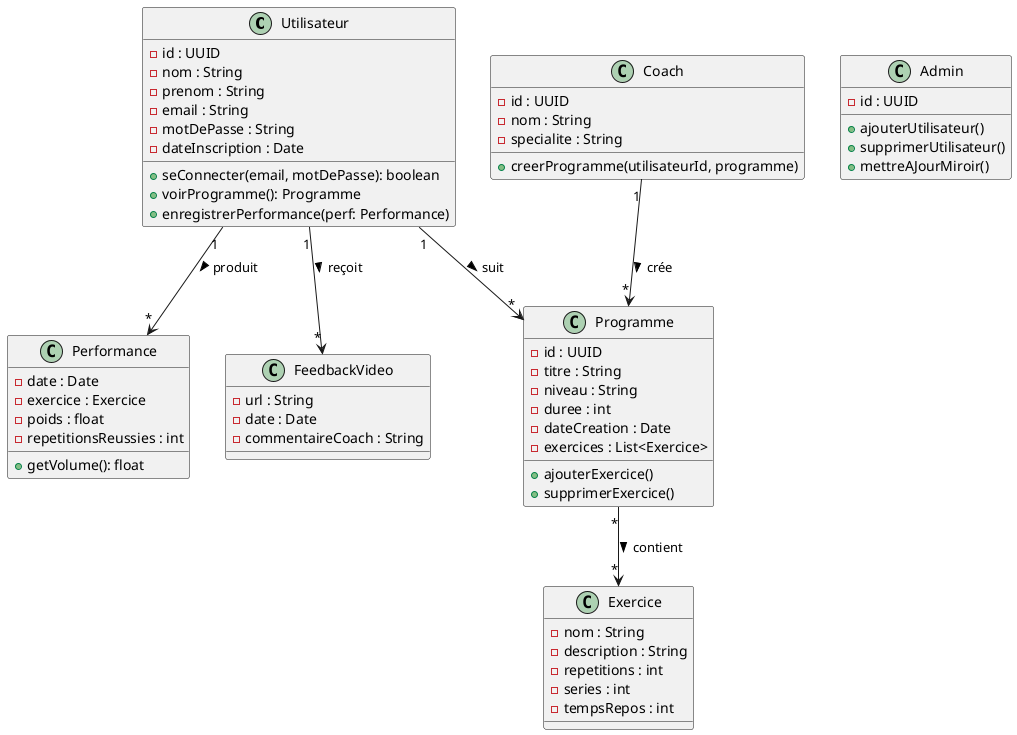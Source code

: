 
@startuml ClassMagicFit
class Utilisateur {
  - id : UUID
  - nom : String
  - prenom : String
  - email : String
  - motDePasse : String
  - dateInscription : Date
  + seConnecter(email, motDePasse): boolean
  + voirProgramme(): Programme
  + enregistrerPerformance(perf: Performance)
}

class Coach {
  - id : UUID
  - nom : String
  - specialite : String
  + creerProgramme(utilisateurId, programme)
}

class Admin {
  - id : UUID
  + ajouterUtilisateur()
  + supprimerUtilisateur()
  + mettreAJourMiroir()
}

class Programme {
  - id : UUID
  - titre : String
  - niveau : String
  - duree : int
  - dateCreation : Date
  - exercices : List<Exercice>
  + ajouterExercice()
  + supprimerExercice()
}

class Exercice {
  - nom : String
  - description : String
  - repetitions : int
  - series : int
  - tempsRepos : int
}

class Performance {
  - date : Date
  - exercice : Exercice
  - poids : float
  - repetitionsReussies : int
  + getVolume(): float
}

class FeedbackVideo {
  - url : String
  - date : Date
  - commentaireCoach : String
}

Utilisateur "1" --> "*" Performance : produit >
Utilisateur "1" --> "*" FeedbackVideo : reçoit >
Utilisateur "1" --> "*" Programme : suit >
Coach "1" --> "*" Programme : crée >
Programme "*" --> "*" Exercice : contient >
@enduml
